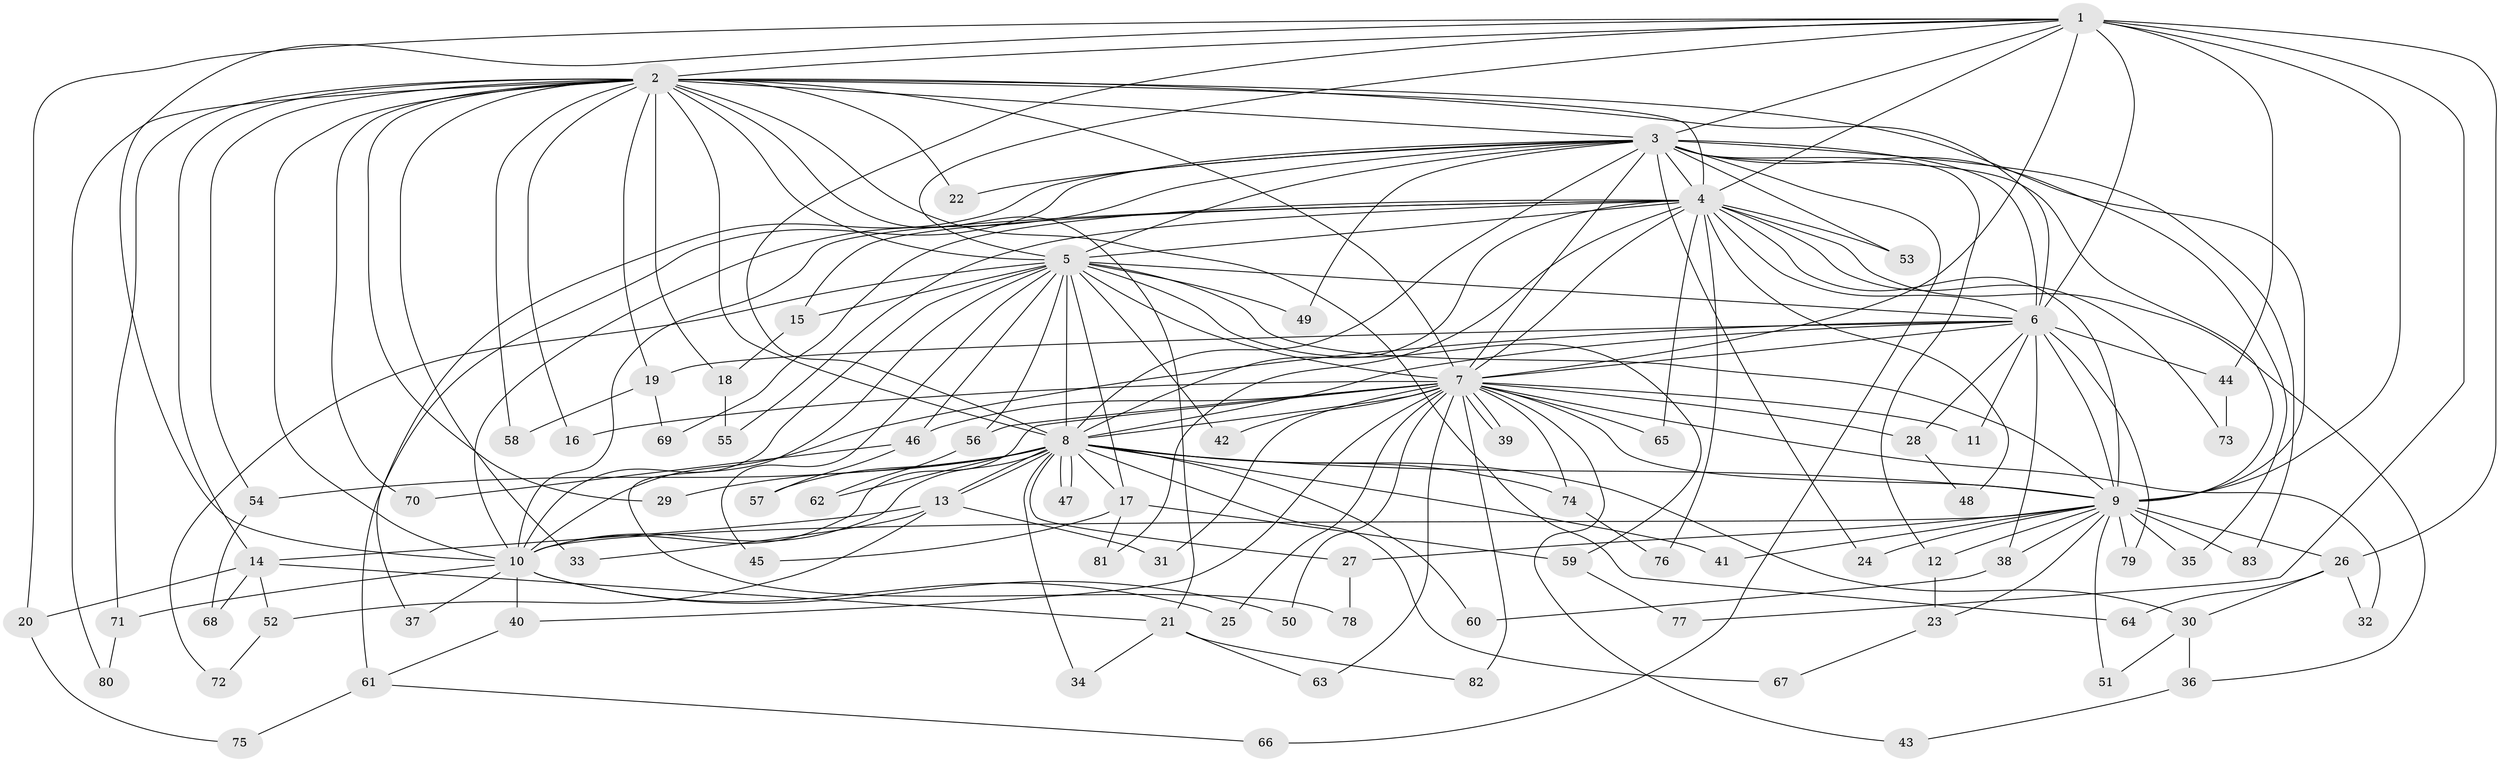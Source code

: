 // coarse degree distribution, {21: 0.0196078431372549, 15: 0.0392156862745098, 9: 0.0392156862745098, 16: 0.0196078431372549, 19: 0.0196078431372549, 18: 0.0196078431372549, 5: 0.09803921568627451, 3: 0.1568627450980392, 2: 0.49019607843137253, 4: 0.0392156862745098, 1: 0.058823529411764705}
// Generated by graph-tools (version 1.1) at 2025/49/03/04/25 22:49:52]
// undirected, 83 vertices, 191 edges
graph export_dot {
  node [color=gray90,style=filled];
  1;
  2;
  3;
  4;
  5;
  6;
  7;
  8;
  9;
  10;
  11;
  12;
  13;
  14;
  15;
  16;
  17;
  18;
  19;
  20;
  21;
  22;
  23;
  24;
  25;
  26;
  27;
  28;
  29;
  30;
  31;
  32;
  33;
  34;
  35;
  36;
  37;
  38;
  39;
  40;
  41;
  42;
  43;
  44;
  45;
  46;
  47;
  48;
  49;
  50;
  51;
  52;
  53;
  54;
  55;
  56;
  57;
  58;
  59;
  60;
  61;
  62;
  63;
  64;
  65;
  66;
  67;
  68;
  69;
  70;
  71;
  72;
  73;
  74;
  75;
  76;
  77;
  78;
  79;
  80;
  81;
  82;
  83;
  1 -- 2;
  1 -- 3;
  1 -- 4;
  1 -- 5;
  1 -- 6;
  1 -- 7;
  1 -- 8;
  1 -- 9;
  1 -- 10;
  1 -- 20;
  1 -- 26;
  1 -- 44;
  1 -- 77;
  2 -- 3;
  2 -- 4;
  2 -- 5;
  2 -- 6;
  2 -- 7;
  2 -- 8;
  2 -- 9;
  2 -- 10;
  2 -- 14;
  2 -- 16;
  2 -- 18;
  2 -- 19;
  2 -- 21;
  2 -- 22;
  2 -- 29;
  2 -- 33;
  2 -- 54;
  2 -- 58;
  2 -- 64;
  2 -- 70;
  2 -- 71;
  2 -- 80;
  3 -- 4;
  3 -- 5;
  3 -- 6;
  3 -- 7;
  3 -- 8;
  3 -- 9;
  3 -- 10;
  3 -- 12;
  3 -- 22;
  3 -- 24;
  3 -- 35;
  3 -- 37;
  3 -- 49;
  3 -- 53;
  3 -- 61;
  3 -- 66;
  3 -- 83;
  4 -- 5;
  4 -- 6;
  4 -- 7;
  4 -- 8;
  4 -- 9;
  4 -- 10;
  4 -- 15;
  4 -- 36;
  4 -- 48;
  4 -- 53;
  4 -- 55;
  4 -- 65;
  4 -- 69;
  4 -- 73;
  4 -- 76;
  4 -- 81;
  5 -- 6;
  5 -- 7;
  5 -- 8;
  5 -- 9;
  5 -- 10;
  5 -- 15;
  5 -- 17;
  5 -- 42;
  5 -- 45;
  5 -- 46;
  5 -- 49;
  5 -- 56;
  5 -- 59;
  5 -- 72;
  5 -- 78;
  6 -- 7;
  6 -- 8;
  6 -- 9;
  6 -- 10;
  6 -- 11;
  6 -- 19;
  6 -- 28;
  6 -- 38;
  6 -- 44;
  6 -- 79;
  7 -- 8;
  7 -- 9;
  7 -- 10;
  7 -- 11;
  7 -- 16;
  7 -- 25;
  7 -- 28;
  7 -- 31;
  7 -- 32;
  7 -- 39;
  7 -- 39;
  7 -- 40;
  7 -- 42;
  7 -- 43;
  7 -- 46;
  7 -- 50;
  7 -- 56;
  7 -- 63;
  7 -- 65;
  7 -- 74;
  7 -- 82;
  8 -- 9;
  8 -- 10;
  8 -- 13;
  8 -- 13;
  8 -- 17;
  8 -- 27;
  8 -- 29;
  8 -- 30;
  8 -- 34;
  8 -- 41;
  8 -- 47;
  8 -- 47;
  8 -- 54;
  8 -- 57;
  8 -- 60;
  8 -- 62;
  8 -- 67;
  8 -- 74;
  9 -- 10;
  9 -- 12;
  9 -- 23;
  9 -- 24;
  9 -- 26;
  9 -- 27;
  9 -- 35;
  9 -- 38;
  9 -- 41;
  9 -- 51;
  9 -- 79;
  9 -- 83;
  10 -- 25;
  10 -- 37;
  10 -- 40;
  10 -- 50;
  10 -- 71;
  12 -- 23;
  13 -- 14;
  13 -- 31;
  13 -- 33;
  13 -- 52;
  14 -- 20;
  14 -- 21;
  14 -- 52;
  14 -- 68;
  15 -- 18;
  17 -- 45;
  17 -- 59;
  17 -- 81;
  18 -- 55;
  19 -- 58;
  19 -- 69;
  20 -- 75;
  21 -- 34;
  21 -- 63;
  21 -- 82;
  23 -- 67;
  26 -- 30;
  26 -- 32;
  26 -- 64;
  27 -- 78;
  28 -- 48;
  30 -- 36;
  30 -- 51;
  36 -- 43;
  38 -- 60;
  40 -- 61;
  44 -- 73;
  46 -- 57;
  46 -- 70;
  52 -- 72;
  54 -- 68;
  56 -- 62;
  59 -- 77;
  61 -- 66;
  61 -- 75;
  71 -- 80;
  74 -- 76;
}
